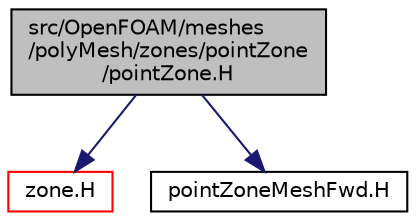 digraph "src/OpenFOAM/meshes/polyMesh/zones/pointZone/pointZone.H"
{
  bgcolor="transparent";
  edge [fontname="Helvetica",fontsize="10",labelfontname="Helvetica",labelfontsize="10"];
  node [fontname="Helvetica",fontsize="10",shape=record];
  Node1 [label="src/OpenFOAM/meshes\l/polyMesh/zones/pointZone\l/pointZone.H",height=0.2,width=0.4,color="black", fillcolor="grey75", style="filled", fontcolor="black"];
  Node1 -> Node2 [color="midnightblue",fontsize="10",style="solid",fontname="Helvetica"];
  Node2 [label="zone.H",height=0.2,width=0.4,color="red",URL="$a08826.html"];
  Node1 -> Node3 [color="midnightblue",fontsize="10",style="solid",fontname="Helvetica"];
  Node3 [label="pointZoneMeshFwd.H",height=0.2,width=0.4,color="black",URL="$a08832.html"];
}
